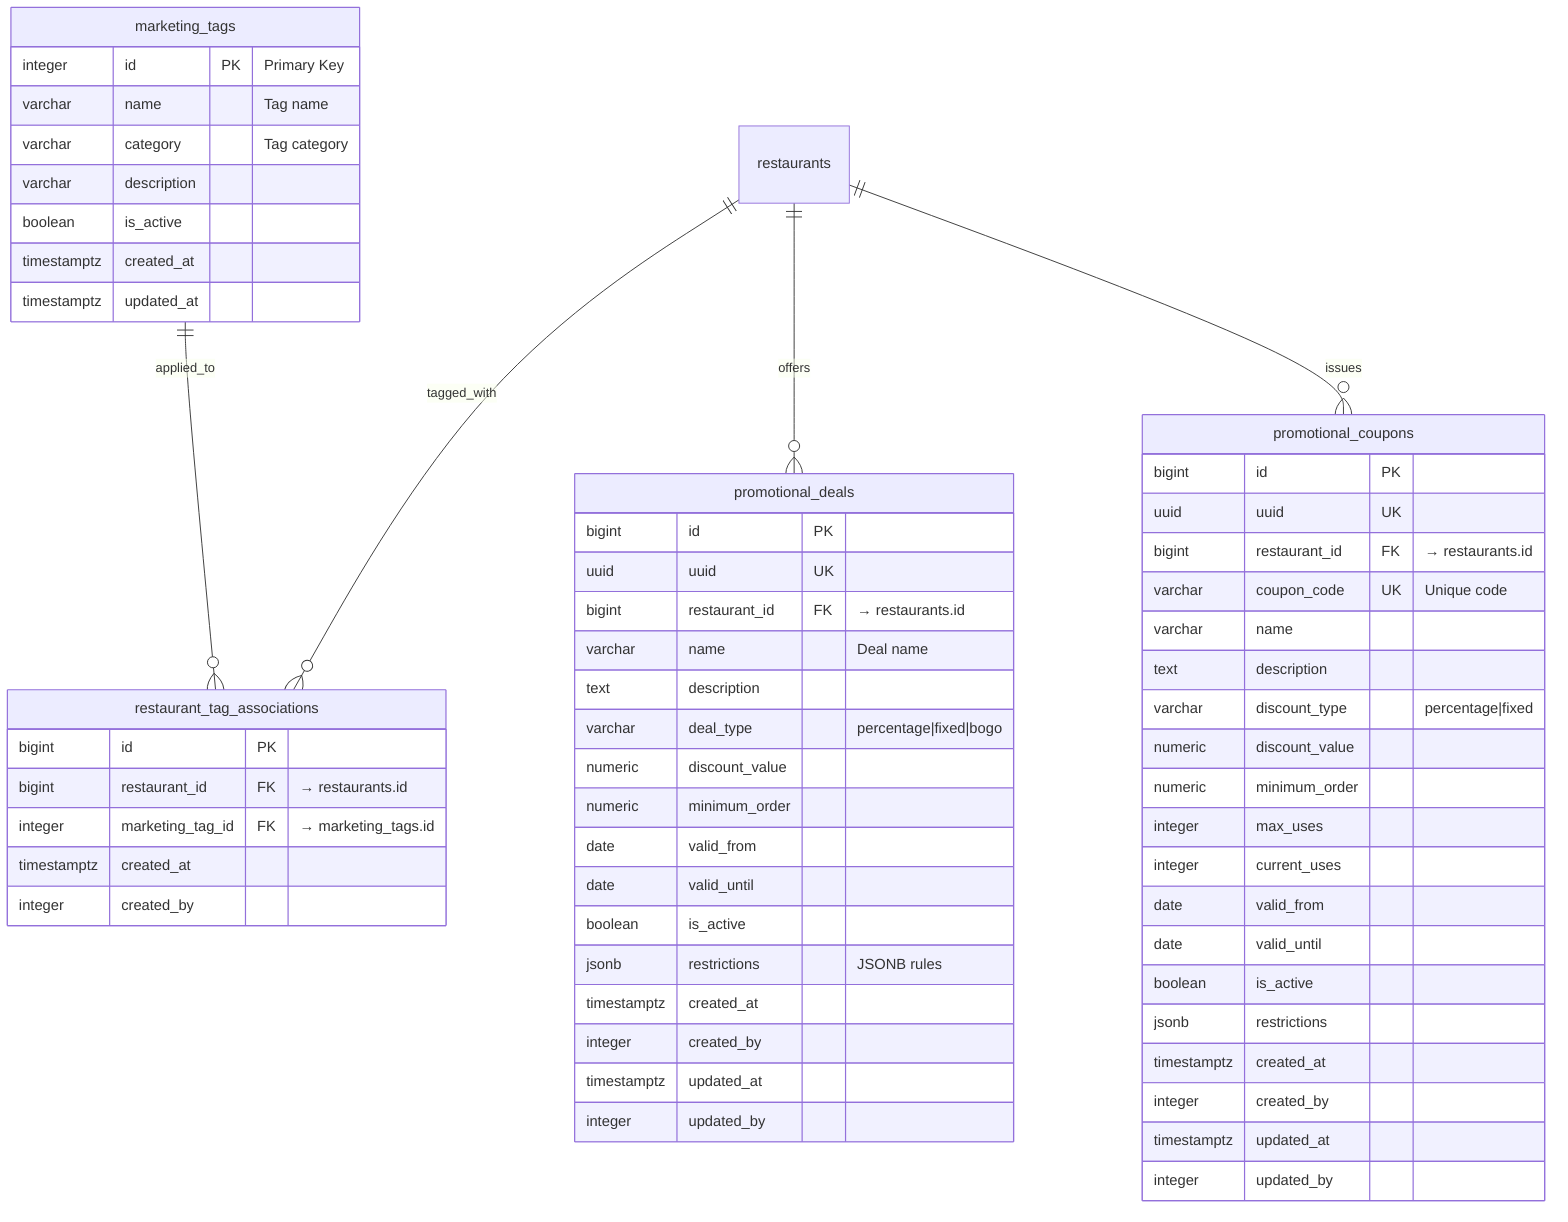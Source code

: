 erDiagram
    %% ============================================
    %% MARKETING & PROMOTIONS ENTITY
    %% Status: ✅ COMPLETE (2025-10-08)
    %% Purpose: Marketing tags, promotional deals, coupons
    %% Total Rows: 848
    %% ============================================

    restaurants ||--o{ restaurant_tag_associations : "tagged_with"
    marketing_tags ||--o{ restaurant_tag_associations : "applied_to"
    restaurants ||--o{ promotional_deals : "offers"
    restaurants ||--o{ promotional_coupons : "issues"

    marketing_tags {
        integer id PK "Primary Key"
        varchar name "Tag name"
        varchar category "Tag category"
        varchar description
        boolean is_active
        timestamptz created_at
        timestamptz updated_at
    }

    restaurant_tag_associations {
        bigint id PK
        bigint restaurant_id FK "→ restaurants.id"
        integer marketing_tag_id FK "→ marketing_tags.id"
        timestamptz created_at
        integer created_by
    }

    promotional_deals {
        bigint id PK
        uuid uuid UK
        bigint restaurant_id FK "→ restaurants.id"
        varchar name "Deal name"
        text description
        varchar deal_type "percentage|fixed|bogo"
        numeric discount_value
        numeric minimum_order
        date valid_from
        date valid_until
        boolean is_active
        jsonb restrictions "JSONB rules"
        timestamptz created_at
        integer created_by
        timestamptz updated_at
        integer updated_by
    }

    promotional_coupons {
        bigint id PK
        uuid uuid UK
        bigint restaurant_id FK "→ restaurants.id"
        varchar coupon_code UK "Unique code"
        varchar name
        text description
        varchar discount_type "percentage|fixed"
        numeric discount_value
        numeric minimum_order
        integer max_uses
        integer current_uses
        date valid_from
        date valid_until
        boolean is_active
        jsonb restrictions
        timestamptz created_at
        integer created_by
        timestamptz updated_at
        integer updated_by
    }